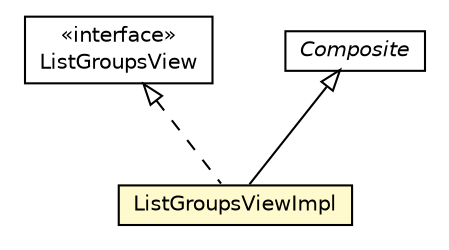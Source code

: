 #!/usr/local/bin/dot
#
# Class diagram 
# Generated by UMLGraph version 5.4 (http://www.umlgraph.org/)
#

digraph G {
	edge [fontname="Helvetica",fontsize=10,labelfontname="Helvetica",labelfontsize=10];
	node [fontname="Helvetica",fontsize=10,shape=plaintext];
	nodesep=0.25;
	ranksep=0.5;
	// hu.sch.kfc.client.ui.view.impl.ListGroupsViewImpl
	c5210 [label=<<table title="hu.sch.kfc.client.ui.view.impl.ListGroupsViewImpl" border="0" cellborder="1" cellspacing="0" cellpadding="2" port="p" bgcolor="lemonChiffon" href="./ListGroupsViewImpl.html">
		<tr><td><table border="0" cellspacing="0" cellpadding="1">
<tr><td align="center" balign="center"> ListGroupsViewImpl </td></tr>
		</table></td></tr>
		</table>>, URL="./ListGroupsViewImpl.html", fontname="Helvetica", fontcolor="black", fontsize=10.0];
	// hu.sch.kfc.client.ui.view.ListGroupsView
	c5215 [label=<<table title="hu.sch.kfc.client.ui.view.ListGroupsView" border="0" cellborder="1" cellspacing="0" cellpadding="2" port="p" href="../ListGroupsView.html">
		<tr><td><table border="0" cellspacing="0" cellpadding="1">
<tr><td align="center" balign="center"> &#171;interface&#187; </td></tr>
<tr><td align="center" balign="center"> ListGroupsView </td></tr>
		</table></td></tr>
		</table>>, URL="../ListGroupsView.html", fontname="Helvetica", fontcolor="black", fontsize=10.0];
	//hu.sch.kfc.client.ui.view.impl.ListGroupsViewImpl extends com.google.gwt.user.client.ui.Composite
	c5253:p -> c5210:p [dir=back,arrowtail=empty];
	//hu.sch.kfc.client.ui.view.impl.ListGroupsViewImpl implements hu.sch.kfc.client.ui.view.ListGroupsView
	c5215:p -> c5210:p [dir=back,arrowtail=empty,style=dashed];
	// com.google.gwt.user.client.ui.Composite
	c5253 [label=<<table title="com.google.gwt.user.client.ui.Composite" border="0" cellborder="1" cellspacing="0" cellpadding="2" port="p" href="http://java.sun.com/j2se/1.4.2/docs/api/com/google/gwt/user/client/ui/Composite.html">
		<tr><td><table border="0" cellspacing="0" cellpadding="1">
<tr><td align="center" balign="center"><font face="Helvetica-Oblique"> Composite </font></td></tr>
		</table></td></tr>
		</table>>, URL="http://java.sun.com/j2se/1.4.2/docs/api/com/google/gwt/user/client/ui/Composite.html", fontname="Helvetica", fontcolor="black", fontsize=10.0];
}

